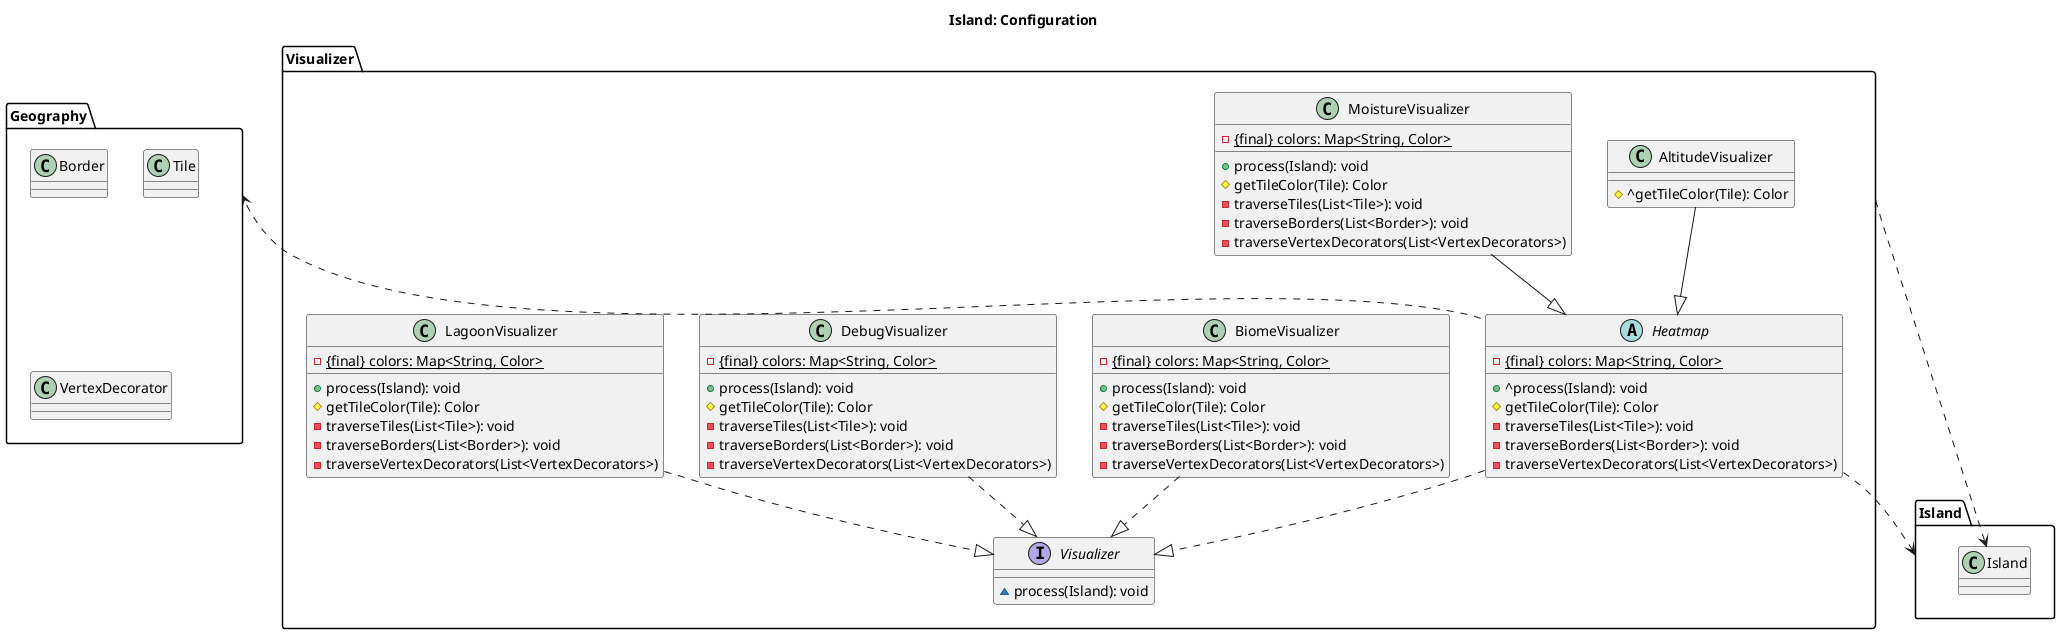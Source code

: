 @startuml

title Island: Configuration

package Visualizer {

  interface Visualizer {
    ~process(Island): void
  }
  abstract class Heatmap {
    -{static}{final} colors: Map<String, Color>
    +^process(Island): void
    #getTileColor(Tile): Color
    -traverseTiles(List<Tile>): void
    -traverseBorders(List<Border>): void
    -traverseVertexDecorators(List<VertexDecorators>)
  }
  class AltitudeVisualizer {
    #^getTileColor(Tile): Color
  }
  class BiomeVisualizer {
    -{static}{final} colors: Map<String, Color>
    +process(Island): void
    #getTileColor(Tile): Color
    -traverseTiles(List<Tile>): void
    -traverseBorders(List<Border>): void
    -traverseVertexDecorators(List<VertexDecorators>)
  }
  class DebugVisualizer {
    -{static}{final} colors: Map<String, Color>
    +process(Island): void
    #getTileColor(Tile): Color
    -traverseTiles(List<Tile>): void
    -traverseBorders(List<Border>): void
    -traverseVertexDecorators(List<VertexDecorators>)
  }
  class LagoonVisualizer {
    -{static}{final} colors: Map<String, Color>
    +process(Island): void
    #getTileColor(Tile): Color
    -traverseTiles(List<Tile>): void
    -traverseBorders(List<Border>): void
    -traverseVertexDecorators(List<VertexDecorators>)
  }
  class MoistureVisualizer {
    -{static}{final} colors: Map<String, Color>
    +process(Island): void
    #getTileColor(Tile): Color
    -traverseTiles(List<Tile>): void
    -traverseBorders(List<Border>): void
    -traverseVertexDecorators(List<VertexDecorators>)
  }

}

package Island {

  class Island

}

package Geography {

  class Border
  class Tile
  class VertexDecorator

}

AltitudeVisualizer --|> Visualizer.Heatmap

BiomeVisualizer ..|> Visualizer.Visualizer

DebugVisualizer ..|> Visualizer.Visualizer

Heatmap ..|> Visualizer.Visualizer
Heatmap .down.> Island
Heatmap .up.> Geography

LagoonVisualizer ..|> Visualizer.Visualizer

MoistureVisualizer --|> Visualizer.Heatmap

Visualizer .up.> Island.Island

@enduml